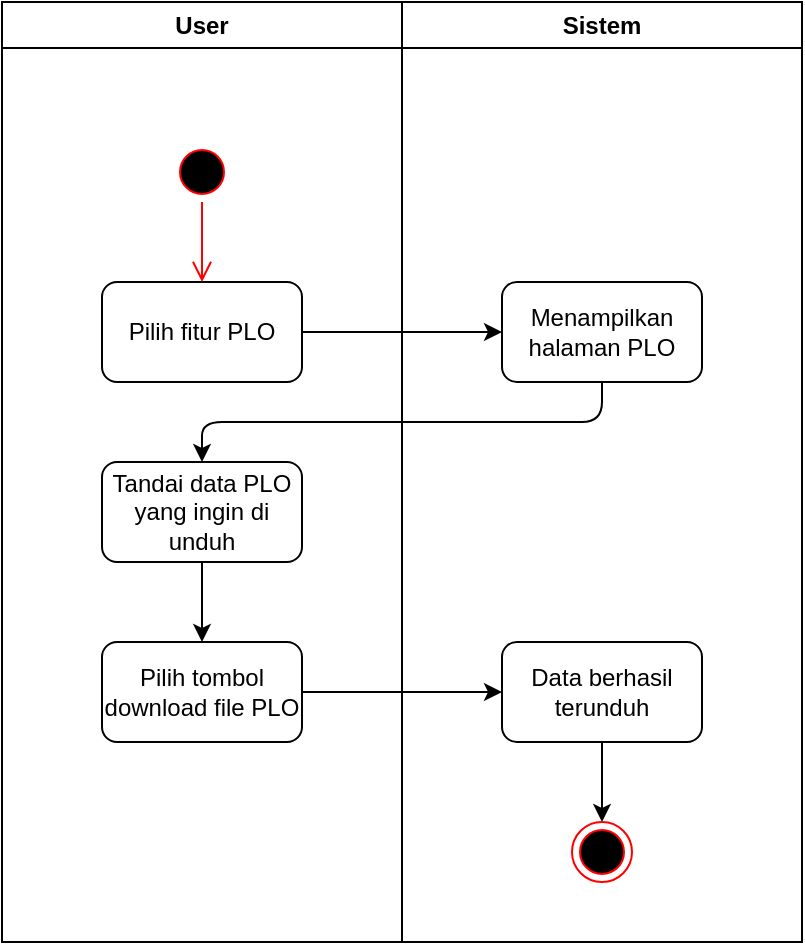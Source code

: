 <mxfile>
    <diagram id="vSgWdu66wL1FdXNbpCBe" name="Page-1">
        <mxGraphModel dx="1072" dy="435" grid="1" gridSize="10" guides="1" tooltips="1" connect="1" arrows="1" fold="1" page="1" pageScale="1" pageWidth="850" pageHeight="1100" math="0" shadow="0">
            <root>
                <mxCell id="0"/>
                <mxCell id="1" parent="0"/>
                <mxCell id="2" value="User" style="swimlane;whiteSpace=wrap;html=1;startSize=23;" parent="1" vertex="1">
                    <mxGeometry x="90" y="160" width="200" height="470" as="geometry"/>
                </mxCell>
                <mxCell id="4" value="Pilih fitur PLO" style="rounded=1;whiteSpace=wrap;html=1;" parent="2" vertex="1">
                    <mxGeometry x="50" y="140" width="100" height="50" as="geometry"/>
                </mxCell>
                <mxCell id="5" value="" style="ellipse;html=1;shape=startState;fillColor=#000000;strokeColor=#ff0000;" parent="2" vertex="1">
                    <mxGeometry x="85" y="70" width="30" height="30" as="geometry"/>
                </mxCell>
                <mxCell id="6" value="" style="edgeStyle=orthogonalEdgeStyle;html=1;verticalAlign=bottom;endArrow=open;endSize=8;strokeColor=#ff0000;entryX=0.5;entryY=0;entryDx=0;entryDy=0;" parent="2" source="5" target="4" edge="1">
                    <mxGeometry relative="1" as="geometry">
                        <mxPoint x="100" y="160" as="targetPoint"/>
                    </mxGeometry>
                </mxCell>
                <mxCell id="12" value="" style="edgeStyle=none;html=1;" parent="2" source="9" target="11" edge="1">
                    <mxGeometry relative="1" as="geometry"/>
                </mxCell>
                <mxCell id="9" value="Tandai data PLO yang ingin di unduh" style="rounded=1;whiteSpace=wrap;html=1;" parent="2" vertex="1">
                    <mxGeometry x="50" y="230" width="100" height="50" as="geometry"/>
                </mxCell>
                <mxCell id="11" value="Pilih tombol download file PLO" style="rounded=1;whiteSpace=wrap;html=1;" parent="2" vertex="1">
                    <mxGeometry x="50" y="320" width="100" height="50" as="geometry"/>
                </mxCell>
                <mxCell id="3" value="Sistem" style="swimlane;whiteSpace=wrap;html=1;startSize=23;" parent="1" vertex="1">
                    <mxGeometry x="290" y="160" width="200" height="470" as="geometry"/>
                </mxCell>
                <mxCell id="7" value="Menampilkan halaman PLO" style="rounded=1;whiteSpace=wrap;html=1;" parent="3" vertex="1">
                    <mxGeometry x="50" y="140" width="100" height="50" as="geometry"/>
                </mxCell>
                <mxCell id="16" value="" style="edgeStyle=none;html=1;" parent="3" source="13" target="15" edge="1">
                    <mxGeometry relative="1" as="geometry"/>
                </mxCell>
                <mxCell id="13" value="Data berhasil terunduh" style="rounded=1;whiteSpace=wrap;html=1;" parent="3" vertex="1">
                    <mxGeometry x="50" y="320" width="100" height="50" as="geometry"/>
                </mxCell>
                <mxCell id="15" value="" style="ellipse;html=1;shape=endState;fillColor=#000000;strokeColor=#ff0000;" parent="3" vertex="1">
                    <mxGeometry x="85" y="410" width="30" height="30" as="geometry"/>
                </mxCell>
                <mxCell id="8" value="" style="edgeStyle=none;html=1;" parent="1" source="4" target="7" edge="1">
                    <mxGeometry relative="1" as="geometry"/>
                </mxCell>
                <mxCell id="10" value="" style="edgeStyle=none;html=1;exitX=0.5;exitY=1;exitDx=0;exitDy=0;" parent="1" source="7" target="9" edge="1">
                    <mxGeometry relative="1" as="geometry">
                        <Array as="points">
                            <mxPoint x="390" y="370"/>
                            <mxPoint x="190" y="370"/>
                        </Array>
                    </mxGeometry>
                </mxCell>
                <mxCell id="14" value="" style="edgeStyle=none;html=1;" parent="1" source="11" target="13" edge="1">
                    <mxGeometry relative="1" as="geometry"/>
                </mxCell>
            </root>
        </mxGraphModel>
    </diagram>
</mxfile>